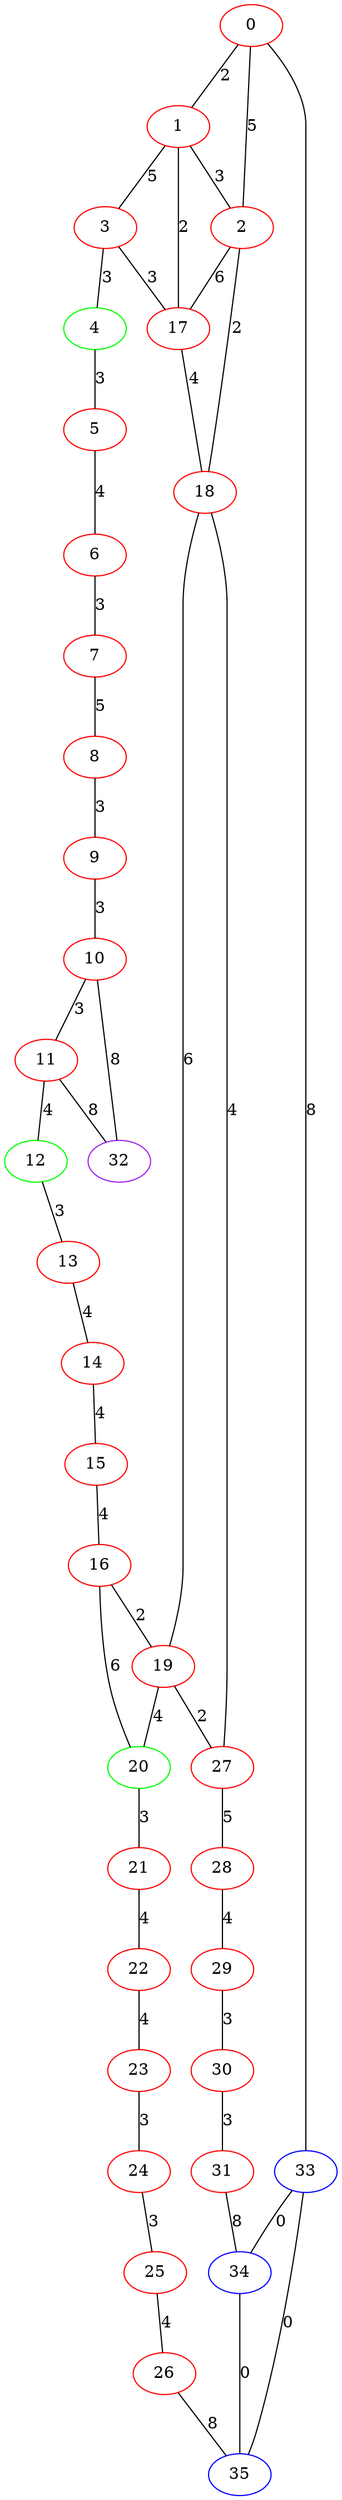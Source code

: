 graph "" {
0 [color=red, weight=1];
1 [color=red, weight=1];
2 [color=red, weight=1];
3 [color=red, weight=1];
4 [color=green, weight=2];
5 [color=red, weight=1];
6 [color=red, weight=1];
7 [color=red, weight=1];
8 [color=red, weight=1];
9 [color=red, weight=1];
10 [color=red, weight=1];
11 [color=red, weight=1];
12 [color=green, weight=2];
13 [color=red, weight=1];
14 [color=red, weight=1];
15 [color=red, weight=1];
16 [color=red, weight=1];
17 [color=red, weight=1];
18 [color=red, weight=1];
19 [color=red, weight=1];
20 [color=green, weight=2];
21 [color=red, weight=1];
22 [color=red, weight=1];
23 [color=red, weight=1];
24 [color=red, weight=1];
25 [color=red, weight=1];
26 [color=red, weight=1];
27 [color=red, weight=1];
28 [color=red, weight=1];
29 [color=red, weight=1];
30 [color=red, weight=1];
31 [color=red, weight=1];
32 [color=purple, weight=4];
33 [color=blue, weight=3];
34 [color=blue, weight=3];
35 [color=blue, weight=3];
0 -- 1  [key=0, label=2];
0 -- 2  [key=0, label=5];
0 -- 33  [key=0, label=8];
1 -- 17  [key=0, label=2];
1 -- 2  [key=0, label=3];
1 -- 3  [key=0, label=5];
2 -- 17  [key=0, label=6];
2 -- 18  [key=0, label=2];
3 -- 4  [key=0, label=3];
3 -- 17  [key=0, label=3];
4 -- 5  [key=0, label=3];
5 -- 6  [key=0, label=4];
6 -- 7  [key=0, label=3];
7 -- 8  [key=0, label=5];
8 -- 9  [key=0, label=3];
9 -- 10  [key=0, label=3];
10 -- 32  [key=0, label=8];
10 -- 11  [key=0, label=3];
11 -- 32  [key=0, label=8];
11 -- 12  [key=0, label=4];
12 -- 13  [key=0, label=3];
13 -- 14  [key=0, label=4];
14 -- 15  [key=0, label=4];
15 -- 16  [key=0, label=4];
16 -- 19  [key=0, label=2];
16 -- 20  [key=0, label=6];
17 -- 18  [key=0, label=4];
18 -- 27  [key=0, label=4];
18 -- 19  [key=0, label=6];
19 -- 27  [key=0, label=2];
19 -- 20  [key=0, label=4];
20 -- 21  [key=0, label=3];
21 -- 22  [key=0, label=4];
22 -- 23  [key=0, label=4];
23 -- 24  [key=0, label=3];
24 -- 25  [key=0, label=3];
25 -- 26  [key=0, label=4];
26 -- 35  [key=0, label=8];
27 -- 28  [key=0, label=5];
28 -- 29  [key=0, label=4];
29 -- 30  [key=0, label=3];
30 -- 31  [key=0, label=3];
31 -- 34  [key=0, label=8];
33 -- 34  [key=0, label=0];
33 -- 35  [key=0, label=0];
34 -- 35  [key=0, label=0];
}
